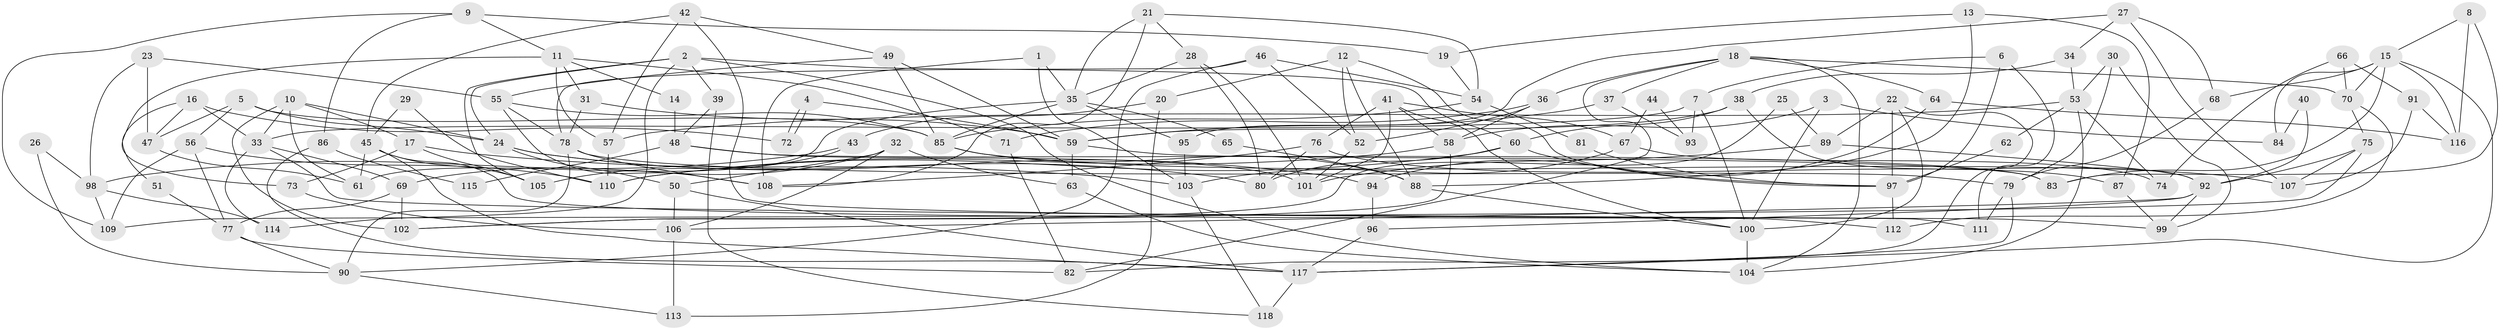 // coarse degree distribution, {6: 0.08536585365853659, 5: 0.1951219512195122, 3: 0.24390243902439024, 2: 0.12195121951219512, 4: 0.23170731707317074, 7: 0.08536585365853659, 9: 0.024390243902439025, 17: 0.012195121951219513}
// Generated by graph-tools (version 1.1) at 2025/55/03/04/25 21:55:02]
// undirected, 118 vertices, 236 edges
graph export_dot {
graph [start="1"]
  node [color=gray90,style=filled];
  1;
  2;
  3;
  4;
  5;
  6;
  7;
  8;
  9;
  10;
  11;
  12;
  13;
  14;
  15;
  16;
  17;
  18;
  19;
  20;
  21;
  22;
  23;
  24;
  25;
  26;
  27;
  28;
  29;
  30;
  31;
  32;
  33;
  34;
  35;
  36;
  37;
  38;
  39;
  40;
  41;
  42;
  43;
  44;
  45;
  46;
  47;
  48;
  49;
  50;
  51;
  52;
  53;
  54;
  55;
  56;
  57;
  58;
  59;
  60;
  61;
  62;
  63;
  64;
  65;
  66;
  67;
  68;
  69;
  70;
  71;
  72;
  73;
  74;
  75;
  76;
  77;
  78;
  79;
  80;
  81;
  82;
  83;
  84;
  85;
  86;
  87;
  88;
  89;
  90;
  91;
  92;
  93;
  94;
  95;
  96;
  97;
  98;
  99;
  100;
  101;
  102;
  103;
  104;
  105;
  106;
  107;
  108;
  109;
  110;
  111;
  112;
  113;
  114;
  115;
  116;
  117;
  118;
  1 -- 35;
  1 -- 108;
  1 -- 103;
  2 -- 60;
  2 -- 104;
  2 -- 24;
  2 -- 39;
  2 -- 105;
  2 -- 114;
  3 -- 58;
  3 -- 100;
  3 -- 84;
  4 -- 59;
  4 -- 72;
  4 -- 72;
  5 -- 24;
  5 -- 85;
  5 -- 47;
  5 -- 56;
  6 -- 97;
  6 -- 7;
  6 -- 111;
  7 -- 100;
  7 -- 33;
  7 -- 93;
  8 -- 116;
  8 -- 15;
  8 -- 83;
  9 -- 19;
  9 -- 11;
  9 -- 86;
  9 -- 109;
  10 -- 17;
  10 -- 33;
  10 -- 24;
  10 -- 61;
  10 -- 102;
  11 -- 31;
  11 -- 73;
  11 -- 14;
  11 -- 57;
  11 -- 71;
  12 -- 20;
  12 -- 52;
  12 -- 88;
  12 -- 97;
  13 -- 87;
  13 -- 88;
  13 -- 19;
  14 -- 48;
  15 -- 83;
  15 -- 117;
  15 -- 68;
  15 -- 70;
  15 -- 84;
  15 -- 116;
  16 -- 33;
  16 -- 47;
  16 -- 51;
  16 -- 72;
  17 -- 105;
  17 -- 103;
  17 -- 73;
  18 -- 70;
  18 -- 64;
  18 -- 36;
  18 -- 37;
  18 -- 82;
  18 -- 104;
  19 -- 54;
  20 -- 43;
  20 -- 113;
  21 -- 108;
  21 -- 35;
  21 -- 28;
  21 -- 54;
  22 -- 97;
  22 -- 100;
  22 -- 82;
  22 -- 89;
  23 -- 47;
  23 -- 55;
  23 -- 98;
  24 -- 50;
  24 -- 80;
  24 -- 94;
  25 -- 102;
  25 -- 89;
  26 -- 98;
  26 -- 90;
  27 -- 107;
  27 -- 34;
  27 -- 68;
  27 -- 95;
  28 -- 101;
  28 -- 35;
  28 -- 80;
  29 -- 45;
  29 -- 110;
  30 -- 99;
  30 -- 53;
  30 -- 79;
  31 -- 59;
  31 -- 78;
  32 -- 69;
  32 -- 50;
  32 -- 63;
  32 -- 106;
  33 -- 69;
  33 -- 114;
  33 -- 99;
  34 -- 38;
  34 -- 53;
  35 -- 85;
  35 -- 61;
  35 -- 65;
  35 -- 95;
  36 -- 71;
  36 -- 52;
  36 -- 58;
  37 -- 59;
  37 -- 93;
  38 -- 59;
  38 -- 60;
  38 -- 92;
  39 -- 118;
  39 -- 48;
  40 -- 92;
  40 -- 84;
  41 -- 101;
  41 -- 100;
  41 -- 58;
  41 -- 67;
  41 -- 76;
  42 -- 45;
  42 -- 111;
  42 -- 49;
  42 -- 57;
  43 -- 105;
  43 -- 98;
  44 -- 93;
  44 -- 67;
  45 -- 112;
  45 -- 61;
  45 -- 105;
  45 -- 117;
  46 -- 90;
  46 -- 78;
  46 -- 52;
  46 -- 54;
  47 -- 61;
  48 -- 101;
  48 -- 83;
  48 -- 115;
  49 -- 85;
  49 -- 55;
  49 -- 59;
  50 -- 117;
  50 -- 106;
  51 -- 77;
  52 -- 101;
  53 -- 104;
  53 -- 57;
  53 -- 62;
  53 -- 74;
  54 -- 81;
  54 -- 85;
  55 -- 108;
  55 -- 78;
  55 -- 85;
  56 -- 110;
  56 -- 77;
  56 -- 109;
  57 -- 110;
  58 -- 102;
  58 -- 110;
  59 -- 83;
  59 -- 63;
  60 -- 110;
  60 -- 80;
  60 -- 97;
  62 -- 97;
  63 -- 104;
  64 -- 94;
  64 -- 116;
  65 -- 88;
  66 -- 70;
  66 -- 74;
  66 -- 91;
  67 -- 103;
  67 -- 74;
  68 -- 79;
  69 -- 77;
  69 -- 102;
  70 -- 75;
  70 -- 112;
  71 -- 82;
  73 -- 106;
  75 -- 92;
  75 -- 109;
  75 -- 107;
  76 -- 80;
  76 -- 87;
  76 -- 108;
  77 -- 82;
  77 -- 90;
  78 -- 79;
  78 -- 90;
  78 -- 108;
  79 -- 111;
  79 -- 117;
  81 -- 97;
  85 -- 88;
  85 -- 107;
  86 -- 117;
  86 -- 115;
  87 -- 99;
  88 -- 100;
  89 -- 92;
  89 -- 101;
  90 -- 113;
  91 -- 107;
  91 -- 116;
  92 -- 106;
  92 -- 96;
  92 -- 99;
  94 -- 96;
  95 -- 103;
  96 -- 117;
  97 -- 112;
  98 -- 109;
  98 -- 114;
  100 -- 104;
  103 -- 118;
  106 -- 113;
  117 -- 118;
}
